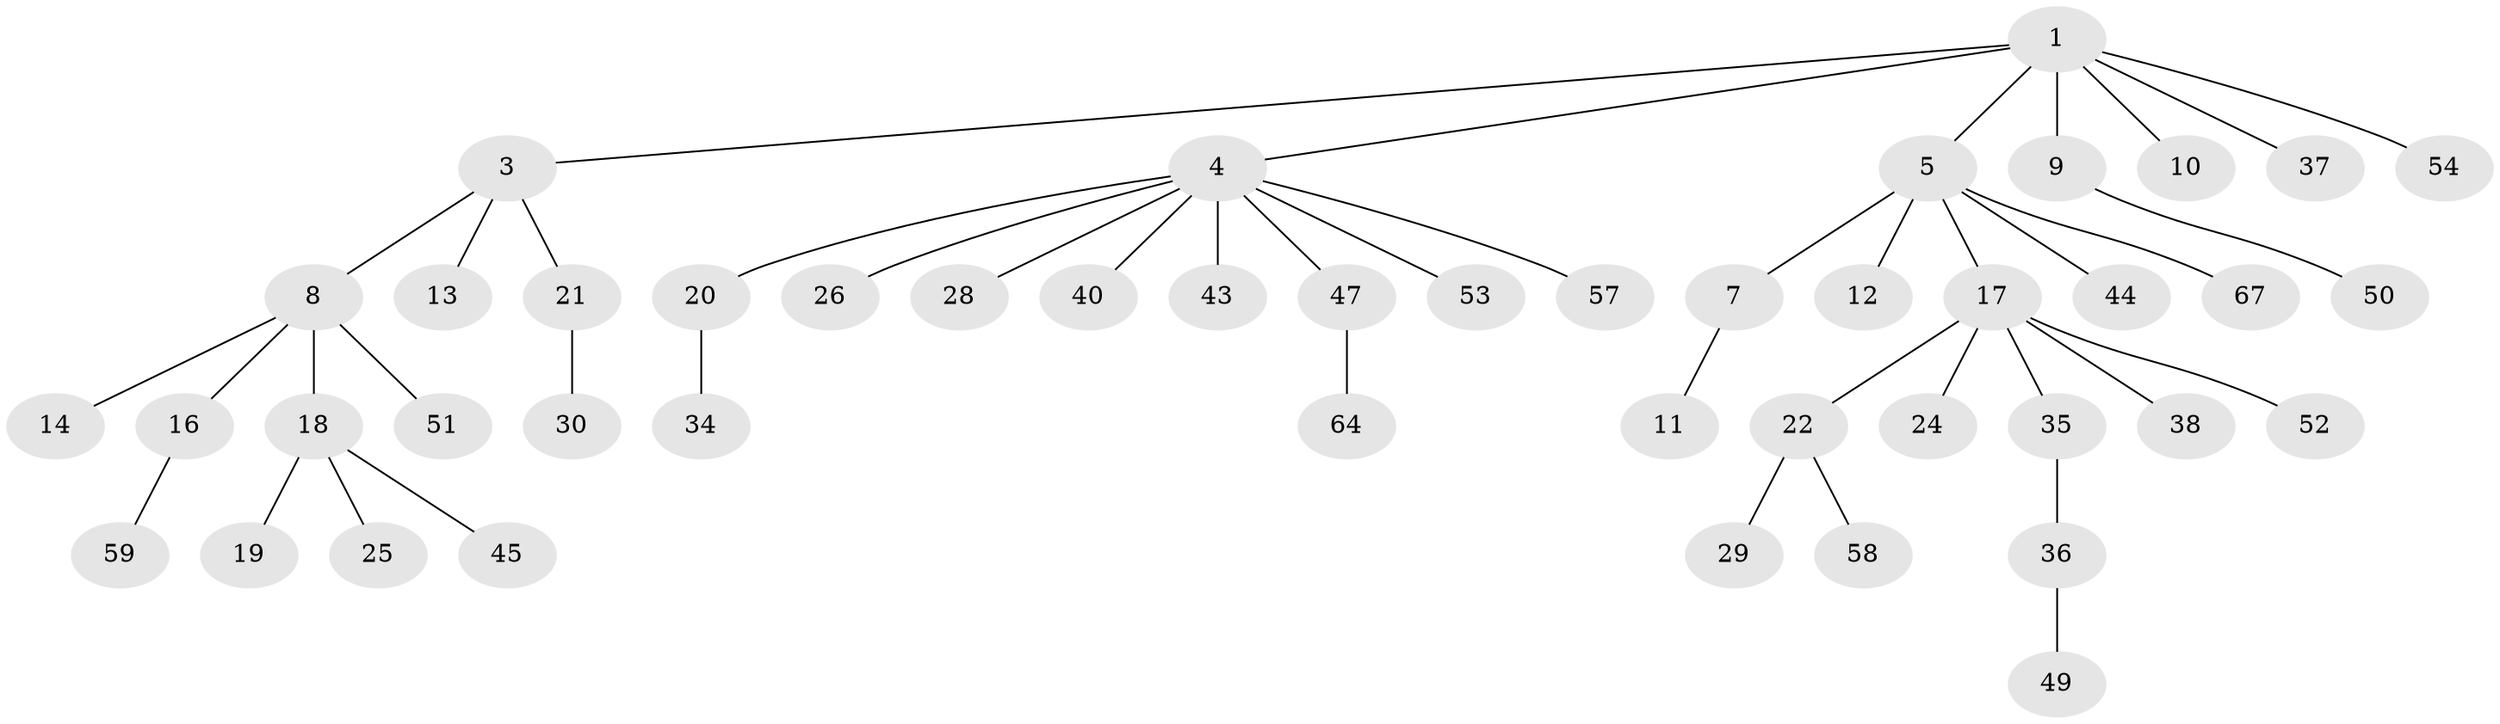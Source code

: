 // original degree distribution, {5: 0.029850746268656716, 4: 0.04477611940298507, 6: 0.05970149253731343, 2: 0.23880597014925373, 3: 0.08955223880597014, 1: 0.5373134328358209}
// Generated by graph-tools (version 1.1) at 2025/19/03/04/25 18:19:06]
// undirected, 46 vertices, 45 edges
graph export_dot {
graph [start="1"]
  node [color=gray90,style=filled];
  1 [super="+2"];
  3;
  4 [super="+15+27+39"];
  5 [super="+6"];
  7;
  8;
  9 [super="+60"];
  10 [super="+23"];
  11;
  12;
  13;
  14;
  16;
  17;
  18;
  19;
  20 [super="+48+31"];
  21;
  22 [super="+41"];
  24 [super="+42"];
  25 [super="+56"];
  26;
  28;
  29;
  30;
  34 [super="+55"];
  35;
  36;
  37;
  38;
  40;
  43;
  44;
  45;
  47;
  49;
  50;
  51;
  52 [super="+62"];
  53;
  54;
  57;
  58;
  59;
  64;
  67;
  1 -- 3;
  1 -- 4;
  1 -- 10;
  1 -- 54;
  1 -- 5;
  1 -- 37;
  1 -- 9;
  3 -- 8;
  3 -- 13;
  3 -- 21;
  4 -- 20;
  4 -- 26;
  4 -- 53;
  4 -- 57;
  4 -- 43;
  4 -- 28;
  4 -- 47;
  4 -- 40;
  5 -- 7;
  5 -- 17;
  5 -- 44;
  5 -- 67;
  5 -- 12;
  7 -- 11;
  8 -- 14;
  8 -- 16;
  8 -- 18;
  8 -- 51;
  9 -- 50;
  16 -- 59;
  17 -- 22;
  17 -- 24;
  17 -- 35;
  17 -- 38;
  17 -- 52;
  18 -- 19;
  18 -- 25;
  18 -- 45;
  20 -- 34;
  21 -- 30;
  22 -- 29;
  22 -- 58;
  35 -- 36;
  36 -- 49;
  47 -- 64;
}
